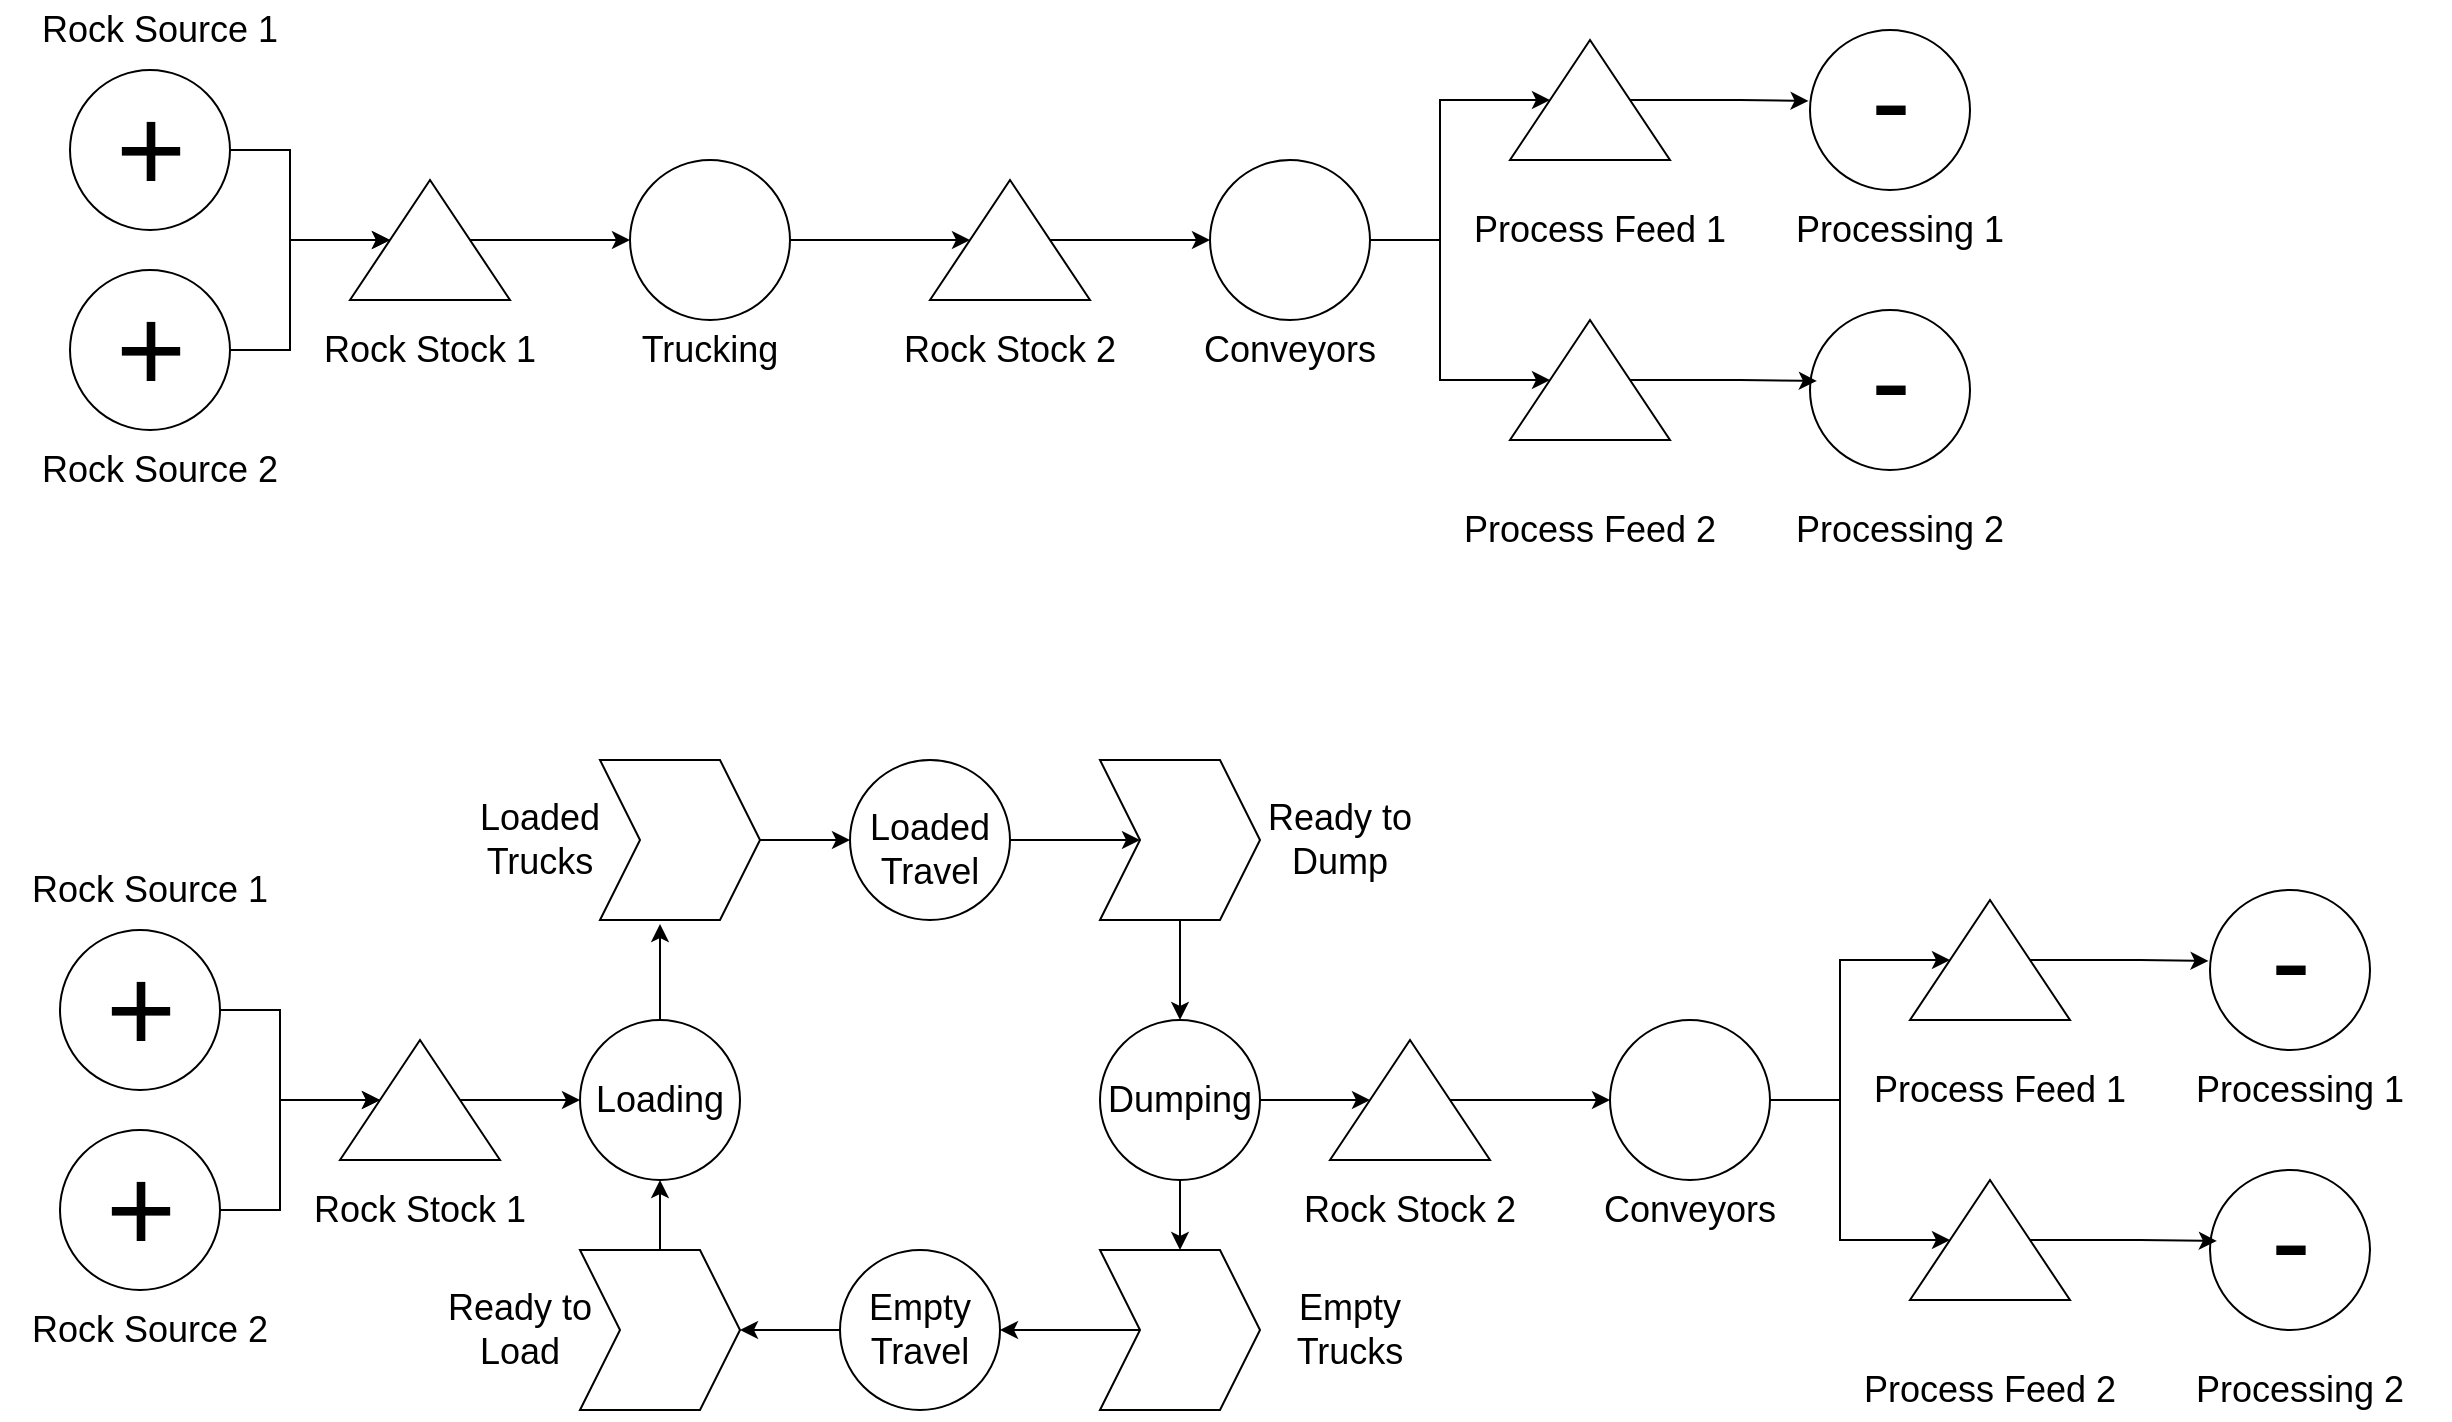 <mxfile version="27.0.9">
  <diagram name="Page-1" id="czpRlF34za2Z9M2I5BQQ">
    <mxGraphModel dx="1432" dy="925" grid="1" gridSize="10" guides="1" tooltips="1" connect="1" arrows="1" fold="1" page="1" pageScale="1" pageWidth="827" pageHeight="1169" math="0" shadow="0">
      <root>
        <mxCell id="0" />
        <mxCell id="1" parent="0" />
        <mxCell id="wbGZUkBWrHIJ9i4xwESn-22" style="edgeStyle=orthogonalEdgeStyle;rounded=0;orthogonalLoop=1;jettySize=auto;html=1;exitX=0.5;exitY=1;exitDx=0;exitDy=0;entryX=0;entryY=0.5;entryDx=0;entryDy=0;" edge="1" parent="1" source="wbGZUkBWrHIJ9i4xwESn-1" target="wbGZUkBWrHIJ9i4xwESn-4">
          <mxGeometry relative="1" as="geometry" />
        </mxCell>
        <mxCell id="wbGZUkBWrHIJ9i4xwESn-1" value="" style="triangle;whiteSpace=wrap;html=1;rotation=-90;" vertex="1" parent="1">
          <mxGeometry x="235" y="120" width="60" height="80" as="geometry" />
        </mxCell>
        <mxCell id="wbGZUkBWrHIJ9i4xwESn-3" value="" style="triangle;whiteSpace=wrap;html=1;rotation=-90;" vertex="1" parent="1">
          <mxGeometry x="815" y="50" width="60" height="80" as="geometry" />
        </mxCell>
        <mxCell id="wbGZUkBWrHIJ9i4xwESn-23" style="edgeStyle=orthogonalEdgeStyle;rounded=0;orthogonalLoop=1;jettySize=auto;html=1;exitX=1;exitY=0.5;exitDx=0;exitDy=0;" edge="1" parent="1" source="wbGZUkBWrHIJ9i4xwESn-4" target="wbGZUkBWrHIJ9i4xwESn-12">
          <mxGeometry relative="1" as="geometry" />
        </mxCell>
        <mxCell id="wbGZUkBWrHIJ9i4xwESn-4" value="" style="ellipse;whiteSpace=wrap;html=1;aspect=fixed;" vertex="1" parent="1">
          <mxGeometry x="365" y="120" width="80" height="80" as="geometry" />
        </mxCell>
        <mxCell id="wbGZUkBWrHIJ9i4xwESn-7" value="" style="group" vertex="1" connectable="0" parent="1">
          <mxGeometry x="85" y="70" width="80" height="90" as="geometry" />
        </mxCell>
        <mxCell id="wbGZUkBWrHIJ9i4xwESn-5" value="" style="ellipse;whiteSpace=wrap;html=1;aspect=fixed;" vertex="1" parent="wbGZUkBWrHIJ9i4xwESn-7">
          <mxGeometry y="5" width="80" height="80" as="geometry" />
        </mxCell>
        <mxCell id="wbGZUkBWrHIJ9i4xwESn-6" value="&lt;font style=&quot;font-size: 60px;&quot;&gt;+&lt;/font&gt;" style="text;html=1;align=center;verticalAlign=middle;resizable=0;points=[];autosize=1;strokeColor=none;fillColor=none;" vertex="1" parent="wbGZUkBWrHIJ9i4xwESn-7">
          <mxGeometry x="10" width="60" height="90" as="geometry" />
        </mxCell>
        <mxCell id="wbGZUkBWrHIJ9i4xwESn-8" value="" style="group" vertex="1" connectable="0" parent="1">
          <mxGeometry x="85" y="170" width="80" height="90" as="geometry" />
        </mxCell>
        <mxCell id="wbGZUkBWrHIJ9i4xwESn-9" value="" style="ellipse;whiteSpace=wrap;html=1;aspect=fixed;" vertex="1" parent="wbGZUkBWrHIJ9i4xwESn-8">
          <mxGeometry y="5" width="80" height="80" as="geometry" />
        </mxCell>
        <mxCell id="wbGZUkBWrHIJ9i4xwESn-10" value="&lt;font style=&quot;font-size: 60px;&quot;&gt;+&lt;/font&gt;" style="text;html=1;align=center;verticalAlign=middle;resizable=0;points=[];autosize=1;strokeColor=none;fillColor=none;" vertex="1" parent="wbGZUkBWrHIJ9i4xwESn-8">
          <mxGeometry x="10" width="60" height="90" as="geometry" />
        </mxCell>
        <mxCell id="wbGZUkBWrHIJ9i4xwESn-25" style="edgeStyle=orthogonalEdgeStyle;rounded=0;orthogonalLoop=1;jettySize=auto;html=1;exitX=1;exitY=0.5;exitDx=0;exitDy=0;entryX=0.5;entryY=0;entryDx=0;entryDy=0;" edge="1" parent="1" source="wbGZUkBWrHIJ9i4xwESn-11" target="wbGZUkBWrHIJ9i4xwESn-3">
          <mxGeometry relative="1" as="geometry" />
        </mxCell>
        <mxCell id="wbGZUkBWrHIJ9i4xwESn-26" style="edgeStyle=orthogonalEdgeStyle;rounded=0;orthogonalLoop=1;jettySize=auto;html=1;exitX=1;exitY=0.5;exitDx=0;exitDy=0;entryX=0.5;entryY=0;entryDx=0;entryDy=0;" edge="1" parent="1" source="wbGZUkBWrHIJ9i4xwESn-11" target="wbGZUkBWrHIJ9i4xwESn-13">
          <mxGeometry relative="1" as="geometry" />
        </mxCell>
        <mxCell id="wbGZUkBWrHIJ9i4xwESn-11" value="" style="ellipse;whiteSpace=wrap;html=1;aspect=fixed;" vertex="1" parent="1">
          <mxGeometry x="655" y="120" width="80" height="80" as="geometry" />
        </mxCell>
        <mxCell id="wbGZUkBWrHIJ9i4xwESn-24" style="edgeStyle=orthogonalEdgeStyle;rounded=0;orthogonalLoop=1;jettySize=auto;html=1;exitX=0.5;exitY=1;exitDx=0;exitDy=0;entryX=0;entryY=0.5;entryDx=0;entryDy=0;" edge="1" parent="1" source="wbGZUkBWrHIJ9i4xwESn-12" target="wbGZUkBWrHIJ9i4xwESn-11">
          <mxGeometry relative="1" as="geometry" />
        </mxCell>
        <mxCell id="wbGZUkBWrHIJ9i4xwESn-12" value="" style="triangle;whiteSpace=wrap;html=1;rotation=-90;" vertex="1" parent="1">
          <mxGeometry x="525" y="120" width="60" height="80" as="geometry" />
        </mxCell>
        <mxCell id="wbGZUkBWrHIJ9i4xwESn-13" value="" style="triangle;whiteSpace=wrap;html=1;rotation=-90;" vertex="1" parent="1">
          <mxGeometry x="815" y="190" width="60" height="80" as="geometry" />
        </mxCell>
        <mxCell id="wbGZUkBWrHIJ9i4xwESn-14" value="" style="group" vertex="1" connectable="0" parent="1">
          <mxGeometry x="955" y="50" width="80" height="90" as="geometry" />
        </mxCell>
        <mxCell id="wbGZUkBWrHIJ9i4xwESn-15" value="" style="ellipse;whiteSpace=wrap;html=1;aspect=fixed;" vertex="1" parent="wbGZUkBWrHIJ9i4xwESn-14">
          <mxGeometry y="5" width="80" height="80" as="geometry" />
        </mxCell>
        <mxCell id="wbGZUkBWrHIJ9i4xwESn-16" value="&lt;font style=&quot;font-size: 60px;&quot;&gt;-&lt;/font&gt;" style="text;html=1;align=center;verticalAlign=middle;resizable=0;points=[];autosize=1;strokeColor=none;fillColor=none;" vertex="1" parent="wbGZUkBWrHIJ9i4xwESn-14">
          <mxGeometry x="20" y="-5" width="40" height="90" as="geometry" />
        </mxCell>
        <mxCell id="wbGZUkBWrHIJ9i4xwESn-17" value="" style="group" vertex="1" connectable="0" parent="1">
          <mxGeometry x="955" y="190" width="80" height="90" as="geometry" />
        </mxCell>
        <mxCell id="wbGZUkBWrHIJ9i4xwESn-18" value="" style="ellipse;whiteSpace=wrap;html=1;aspect=fixed;" vertex="1" parent="wbGZUkBWrHIJ9i4xwESn-17">
          <mxGeometry y="5" width="80" height="80" as="geometry" />
        </mxCell>
        <mxCell id="wbGZUkBWrHIJ9i4xwESn-19" value="&lt;font style=&quot;font-size: 60px;&quot;&gt;-&lt;/font&gt;" style="text;html=1;align=center;verticalAlign=middle;resizable=0;points=[];autosize=1;strokeColor=none;fillColor=none;" vertex="1" parent="wbGZUkBWrHIJ9i4xwESn-17">
          <mxGeometry x="20" y="-5" width="40" height="90" as="geometry" />
        </mxCell>
        <mxCell id="wbGZUkBWrHIJ9i4xwESn-20" style="edgeStyle=orthogonalEdgeStyle;rounded=0;orthogonalLoop=1;jettySize=auto;html=1;entryX=0.5;entryY=0;entryDx=0;entryDy=0;exitX=1;exitY=0.5;exitDx=0;exitDy=0;" edge="1" parent="1" source="wbGZUkBWrHIJ9i4xwESn-5" target="wbGZUkBWrHIJ9i4xwESn-1">
          <mxGeometry relative="1" as="geometry" />
        </mxCell>
        <mxCell id="wbGZUkBWrHIJ9i4xwESn-21" style="edgeStyle=orthogonalEdgeStyle;rounded=0;orthogonalLoop=1;jettySize=auto;html=1;exitX=1;exitY=0.5;exitDx=0;exitDy=0;entryX=0.5;entryY=0;entryDx=0;entryDy=0;" edge="1" parent="1" source="wbGZUkBWrHIJ9i4xwESn-9" target="wbGZUkBWrHIJ9i4xwESn-1">
          <mxGeometry relative="1" as="geometry">
            <mxPoint x="195" y="180.0" as="targetPoint" />
          </mxGeometry>
        </mxCell>
        <mxCell id="wbGZUkBWrHIJ9i4xwESn-27" style="edgeStyle=orthogonalEdgeStyle;rounded=0;orthogonalLoop=1;jettySize=auto;html=1;exitX=0.5;exitY=1;exitDx=0;exitDy=0;entryX=0.043;entryY=0.443;entryDx=0;entryDy=0;entryPerimeter=0;" edge="1" parent="1" source="wbGZUkBWrHIJ9i4xwESn-13" target="wbGZUkBWrHIJ9i4xwESn-18">
          <mxGeometry relative="1" as="geometry" />
        </mxCell>
        <mxCell id="wbGZUkBWrHIJ9i4xwESn-28" style="edgeStyle=orthogonalEdgeStyle;rounded=0;orthogonalLoop=1;jettySize=auto;html=1;exitX=0.5;exitY=1;exitDx=0;exitDy=0;entryX=-0.009;entryY=0.443;entryDx=0;entryDy=0;entryPerimeter=0;" edge="1" parent="1" source="wbGZUkBWrHIJ9i4xwESn-3" target="wbGZUkBWrHIJ9i4xwESn-15">
          <mxGeometry relative="1" as="geometry" />
        </mxCell>
        <mxCell id="wbGZUkBWrHIJ9i4xwESn-29" value="&lt;font style=&quot;font-size: 18px;&quot;&gt;Rock Source 1&lt;/font&gt;" style="text;html=1;align=center;verticalAlign=middle;whiteSpace=wrap;rounded=0;" vertex="1" parent="1">
          <mxGeometry x="55" y="40" width="150" height="30" as="geometry" />
        </mxCell>
        <mxCell id="wbGZUkBWrHIJ9i4xwESn-30" value="&lt;font style=&quot;font-size: 18px;&quot;&gt;Rock Source 2&lt;/font&gt;" style="text;html=1;align=center;verticalAlign=middle;whiteSpace=wrap;rounded=0;" vertex="1" parent="1">
          <mxGeometry x="55" y="260" width="150" height="30" as="geometry" />
        </mxCell>
        <mxCell id="wbGZUkBWrHIJ9i4xwESn-31" value="&lt;font style=&quot;font-size: 18px;&quot;&gt;Rock Stock 1&lt;/font&gt;" style="text;html=1;align=center;verticalAlign=middle;whiteSpace=wrap;rounded=0;" vertex="1" parent="1">
          <mxGeometry x="190" y="200" width="150" height="30" as="geometry" />
        </mxCell>
        <mxCell id="wbGZUkBWrHIJ9i4xwESn-32" value="&lt;font style=&quot;font-size: 18px;&quot;&gt;Trucking&lt;/font&gt;" style="text;html=1;align=center;verticalAlign=middle;whiteSpace=wrap;rounded=0;" vertex="1" parent="1">
          <mxGeometry x="330" y="200" width="150" height="30" as="geometry" />
        </mxCell>
        <mxCell id="wbGZUkBWrHIJ9i4xwESn-33" value="&lt;font style=&quot;font-size: 18px;&quot;&gt;Rock Stock 2&lt;/font&gt;" style="text;html=1;align=center;verticalAlign=middle;whiteSpace=wrap;rounded=0;" vertex="1" parent="1">
          <mxGeometry x="480" y="200" width="150" height="30" as="geometry" />
        </mxCell>
        <mxCell id="wbGZUkBWrHIJ9i4xwESn-34" value="&lt;font style=&quot;font-size: 18px;&quot;&gt;Conveyors&lt;/font&gt;" style="text;html=1;align=center;verticalAlign=middle;whiteSpace=wrap;rounded=0;" vertex="1" parent="1">
          <mxGeometry x="620" y="200" width="150" height="30" as="geometry" />
        </mxCell>
        <mxCell id="wbGZUkBWrHIJ9i4xwESn-35" value="&lt;font style=&quot;font-size: 18px;&quot;&gt;Processing 1&lt;/font&gt;" style="text;html=1;align=center;verticalAlign=middle;whiteSpace=wrap;rounded=0;" vertex="1" parent="1">
          <mxGeometry x="925" y="140" width="150" height="30" as="geometry" />
        </mxCell>
        <mxCell id="wbGZUkBWrHIJ9i4xwESn-36" value="&lt;font style=&quot;font-size: 18px;&quot;&gt;Processing 2&lt;/font&gt;" style="text;html=1;align=center;verticalAlign=middle;whiteSpace=wrap;rounded=0;" vertex="1" parent="1">
          <mxGeometry x="925" y="290" width="150" height="30" as="geometry" />
        </mxCell>
        <mxCell id="wbGZUkBWrHIJ9i4xwESn-37" value="&lt;font style=&quot;font-size: 18px;&quot;&gt;Process Feed 1&lt;/font&gt;" style="text;html=1;align=center;verticalAlign=middle;whiteSpace=wrap;rounded=0;" vertex="1" parent="1">
          <mxGeometry x="775" y="140" width="150" height="30" as="geometry" />
        </mxCell>
        <mxCell id="wbGZUkBWrHIJ9i4xwESn-38" value="&lt;font style=&quot;font-size: 18px;&quot;&gt;Process Feed 2&lt;/font&gt;" style="text;html=1;align=center;verticalAlign=middle;whiteSpace=wrap;rounded=0;" vertex="1" parent="1">
          <mxGeometry x="770" y="290" width="150" height="30" as="geometry" />
        </mxCell>
        <mxCell id="wbGZUkBWrHIJ9i4xwESn-85" style="edgeStyle=orthogonalEdgeStyle;rounded=0;orthogonalLoop=1;jettySize=auto;html=1;exitX=0.5;exitY=1;exitDx=0;exitDy=0;entryX=0;entryY=0.5;entryDx=0;entryDy=0;" edge="1" parent="1" source="wbGZUkBWrHIJ9i4xwESn-40" target="wbGZUkBWrHIJ9i4xwESn-77">
          <mxGeometry relative="1" as="geometry" />
        </mxCell>
        <mxCell id="wbGZUkBWrHIJ9i4xwESn-40" value="" style="triangle;whiteSpace=wrap;html=1;rotation=-90;" vertex="1" parent="1">
          <mxGeometry x="230" y="550" width="60" height="80" as="geometry" />
        </mxCell>
        <mxCell id="wbGZUkBWrHIJ9i4xwESn-41" value="" style="triangle;whiteSpace=wrap;html=1;rotation=-90;" vertex="1" parent="1">
          <mxGeometry x="1015" y="480" width="60" height="80" as="geometry" />
        </mxCell>
        <mxCell id="wbGZUkBWrHIJ9i4xwESn-44" value="" style="group" vertex="1" connectable="0" parent="1">
          <mxGeometry x="80" y="500" width="80" height="90" as="geometry" />
        </mxCell>
        <mxCell id="wbGZUkBWrHIJ9i4xwESn-45" value="" style="ellipse;whiteSpace=wrap;html=1;aspect=fixed;" vertex="1" parent="wbGZUkBWrHIJ9i4xwESn-44">
          <mxGeometry y="5" width="80" height="80" as="geometry" />
        </mxCell>
        <mxCell id="wbGZUkBWrHIJ9i4xwESn-46" value="&lt;font style=&quot;font-size: 60px;&quot;&gt;+&lt;/font&gt;" style="text;html=1;align=center;verticalAlign=middle;resizable=0;points=[];autosize=1;strokeColor=none;fillColor=none;" vertex="1" parent="wbGZUkBWrHIJ9i4xwESn-44">
          <mxGeometry x="10" width="60" height="90" as="geometry" />
        </mxCell>
        <mxCell id="wbGZUkBWrHIJ9i4xwESn-47" value="" style="group" vertex="1" connectable="0" parent="1">
          <mxGeometry x="80" y="600" width="80" height="90" as="geometry" />
        </mxCell>
        <mxCell id="wbGZUkBWrHIJ9i4xwESn-48" value="" style="ellipse;whiteSpace=wrap;html=1;aspect=fixed;" vertex="1" parent="wbGZUkBWrHIJ9i4xwESn-47">
          <mxGeometry y="5" width="80" height="80" as="geometry" />
        </mxCell>
        <mxCell id="wbGZUkBWrHIJ9i4xwESn-49" value="&lt;font style=&quot;font-size: 60px;&quot;&gt;+&lt;/font&gt;" style="text;html=1;align=center;verticalAlign=middle;resizable=0;points=[];autosize=1;strokeColor=none;fillColor=none;" vertex="1" parent="wbGZUkBWrHIJ9i4xwESn-47">
          <mxGeometry x="10" width="60" height="90" as="geometry" />
        </mxCell>
        <mxCell id="wbGZUkBWrHIJ9i4xwESn-50" style="edgeStyle=orthogonalEdgeStyle;rounded=0;orthogonalLoop=1;jettySize=auto;html=1;exitX=1;exitY=0.5;exitDx=0;exitDy=0;entryX=0.5;entryY=0;entryDx=0;entryDy=0;" edge="1" parent="1" source="wbGZUkBWrHIJ9i4xwESn-52" target="wbGZUkBWrHIJ9i4xwESn-41">
          <mxGeometry relative="1" as="geometry" />
        </mxCell>
        <mxCell id="wbGZUkBWrHIJ9i4xwESn-51" style="edgeStyle=orthogonalEdgeStyle;rounded=0;orthogonalLoop=1;jettySize=auto;html=1;exitX=1;exitY=0.5;exitDx=0;exitDy=0;entryX=0.5;entryY=0;entryDx=0;entryDy=0;" edge="1" parent="1" source="wbGZUkBWrHIJ9i4xwESn-52" target="wbGZUkBWrHIJ9i4xwESn-55">
          <mxGeometry relative="1" as="geometry" />
        </mxCell>
        <mxCell id="wbGZUkBWrHIJ9i4xwESn-52" value="" style="ellipse;whiteSpace=wrap;html=1;aspect=fixed;" vertex="1" parent="1">
          <mxGeometry x="855" y="550" width="80" height="80" as="geometry" />
        </mxCell>
        <mxCell id="wbGZUkBWrHIJ9i4xwESn-53" style="edgeStyle=orthogonalEdgeStyle;rounded=0;orthogonalLoop=1;jettySize=auto;html=1;exitX=0.5;exitY=1;exitDx=0;exitDy=0;entryX=0;entryY=0.5;entryDx=0;entryDy=0;" edge="1" parent="1" source="wbGZUkBWrHIJ9i4xwESn-54" target="wbGZUkBWrHIJ9i4xwESn-52">
          <mxGeometry relative="1" as="geometry" />
        </mxCell>
        <mxCell id="wbGZUkBWrHIJ9i4xwESn-54" value="" style="triangle;whiteSpace=wrap;html=1;rotation=-90;" vertex="1" parent="1">
          <mxGeometry x="725" y="550" width="60" height="80" as="geometry" />
        </mxCell>
        <mxCell id="wbGZUkBWrHIJ9i4xwESn-55" value="" style="triangle;whiteSpace=wrap;html=1;rotation=-90;" vertex="1" parent="1">
          <mxGeometry x="1015" y="620" width="60" height="80" as="geometry" />
        </mxCell>
        <mxCell id="wbGZUkBWrHIJ9i4xwESn-56" value="" style="group" vertex="1" connectable="0" parent="1">
          <mxGeometry x="1155" y="480" width="80" height="90" as="geometry" />
        </mxCell>
        <mxCell id="wbGZUkBWrHIJ9i4xwESn-57" value="" style="ellipse;whiteSpace=wrap;html=1;aspect=fixed;" vertex="1" parent="wbGZUkBWrHIJ9i4xwESn-56">
          <mxGeometry y="5" width="80" height="80" as="geometry" />
        </mxCell>
        <mxCell id="wbGZUkBWrHIJ9i4xwESn-58" value="&lt;font style=&quot;font-size: 60px;&quot;&gt;-&lt;/font&gt;" style="text;html=1;align=center;verticalAlign=middle;resizable=0;points=[];autosize=1;strokeColor=none;fillColor=none;" vertex="1" parent="wbGZUkBWrHIJ9i4xwESn-56">
          <mxGeometry x="20" y="-5" width="40" height="90" as="geometry" />
        </mxCell>
        <mxCell id="wbGZUkBWrHIJ9i4xwESn-59" value="" style="group" vertex="1" connectable="0" parent="1">
          <mxGeometry x="1155" y="620" width="80" height="90" as="geometry" />
        </mxCell>
        <mxCell id="wbGZUkBWrHIJ9i4xwESn-60" value="" style="ellipse;whiteSpace=wrap;html=1;aspect=fixed;" vertex="1" parent="wbGZUkBWrHIJ9i4xwESn-59">
          <mxGeometry y="5" width="80" height="80" as="geometry" />
        </mxCell>
        <mxCell id="wbGZUkBWrHIJ9i4xwESn-61" value="&lt;font style=&quot;font-size: 60px;&quot;&gt;-&lt;/font&gt;" style="text;html=1;align=center;verticalAlign=middle;resizable=0;points=[];autosize=1;strokeColor=none;fillColor=none;" vertex="1" parent="wbGZUkBWrHIJ9i4xwESn-59">
          <mxGeometry x="20" y="-5" width="40" height="90" as="geometry" />
        </mxCell>
        <mxCell id="wbGZUkBWrHIJ9i4xwESn-62" style="edgeStyle=orthogonalEdgeStyle;rounded=0;orthogonalLoop=1;jettySize=auto;html=1;entryX=0.5;entryY=0;entryDx=0;entryDy=0;exitX=1;exitY=0.5;exitDx=0;exitDy=0;" edge="1" parent="1" source="wbGZUkBWrHIJ9i4xwESn-45" target="wbGZUkBWrHIJ9i4xwESn-40">
          <mxGeometry relative="1" as="geometry" />
        </mxCell>
        <mxCell id="wbGZUkBWrHIJ9i4xwESn-63" style="edgeStyle=orthogonalEdgeStyle;rounded=0;orthogonalLoop=1;jettySize=auto;html=1;exitX=1;exitY=0.5;exitDx=0;exitDy=0;entryX=0.5;entryY=0;entryDx=0;entryDy=0;" edge="1" parent="1" source="wbGZUkBWrHIJ9i4xwESn-48" target="wbGZUkBWrHIJ9i4xwESn-40">
          <mxGeometry relative="1" as="geometry">
            <mxPoint x="190" y="610.0" as="targetPoint" />
          </mxGeometry>
        </mxCell>
        <mxCell id="wbGZUkBWrHIJ9i4xwESn-64" style="edgeStyle=orthogonalEdgeStyle;rounded=0;orthogonalLoop=1;jettySize=auto;html=1;exitX=0.5;exitY=1;exitDx=0;exitDy=0;entryX=0.043;entryY=0.443;entryDx=0;entryDy=0;entryPerimeter=0;" edge="1" parent="1" source="wbGZUkBWrHIJ9i4xwESn-55" target="wbGZUkBWrHIJ9i4xwESn-60">
          <mxGeometry relative="1" as="geometry" />
        </mxCell>
        <mxCell id="wbGZUkBWrHIJ9i4xwESn-65" style="edgeStyle=orthogonalEdgeStyle;rounded=0;orthogonalLoop=1;jettySize=auto;html=1;exitX=0.5;exitY=1;exitDx=0;exitDy=0;entryX=-0.009;entryY=0.443;entryDx=0;entryDy=0;entryPerimeter=0;" edge="1" parent="1" source="wbGZUkBWrHIJ9i4xwESn-41" target="wbGZUkBWrHIJ9i4xwESn-57">
          <mxGeometry relative="1" as="geometry" />
        </mxCell>
        <mxCell id="wbGZUkBWrHIJ9i4xwESn-66" value="&lt;font style=&quot;font-size: 18px;&quot;&gt;Rock Source 1&lt;/font&gt;" style="text;html=1;align=center;verticalAlign=middle;whiteSpace=wrap;rounded=0;" vertex="1" parent="1">
          <mxGeometry x="50" y="470" width="150" height="30" as="geometry" />
        </mxCell>
        <mxCell id="wbGZUkBWrHIJ9i4xwESn-67" value="&lt;font style=&quot;font-size: 18px;&quot;&gt;Rock Source 2&lt;/font&gt;" style="text;html=1;align=center;verticalAlign=middle;whiteSpace=wrap;rounded=0;" vertex="1" parent="1">
          <mxGeometry x="50" y="690" width="150" height="30" as="geometry" />
        </mxCell>
        <mxCell id="wbGZUkBWrHIJ9i4xwESn-68" value="&lt;font style=&quot;font-size: 18px;&quot;&gt;Rock Stock 1&lt;/font&gt;" style="text;html=1;align=center;verticalAlign=middle;whiteSpace=wrap;rounded=0;" vertex="1" parent="1">
          <mxGeometry x="185" y="630" width="150" height="30" as="geometry" />
        </mxCell>
        <mxCell id="wbGZUkBWrHIJ9i4xwESn-70" value="&lt;font style=&quot;font-size: 18px;&quot;&gt;Rock Stock 2&lt;/font&gt;" style="text;html=1;align=center;verticalAlign=middle;whiteSpace=wrap;rounded=0;" vertex="1" parent="1">
          <mxGeometry x="680" y="630" width="150" height="30" as="geometry" />
        </mxCell>
        <mxCell id="wbGZUkBWrHIJ9i4xwESn-71" value="&lt;font style=&quot;font-size: 18px;&quot;&gt;Conveyors&lt;/font&gt;" style="text;html=1;align=center;verticalAlign=middle;whiteSpace=wrap;rounded=0;" vertex="1" parent="1">
          <mxGeometry x="820" y="630" width="150" height="30" as="geometry" />
        </mxCell>
        <mxCell id="wbGZUkBWrHIJ9i4xwESn-72" value="&lt;font style=&quot;font-size: 18px;&quot;&gt;Processing 1&lt;/font&gt;" style="text;html=1;align=center;verticalAlign=middle;whiteSpace=wrap;rounded=0;" vertex="1" parent="1">
          <mxGeometry x="1125" y="570" width="150" height="30" as="geometry" />
        </mxCell>
        <mxCell id="wbGZUkBWrHIJ9i4xwESn-73" value="&lt;font style=&quot;font-size: 18px;&quot;&gt;Processing 2&lt;/font&gt;" style="text;html=1;align=center;verticalAlign=middle;whiteSpace=wrap;rounded=0;" vertex="1" parent="1">
          <mxGeometry x="1125" y="720" width="150" height="30" as="geometry" />
        </mxCell>
        <mxCell id="wbGZUkBWrHIJ9i4xwESn-74" value="&lt;font style=&quot;font-size: 18px;&quot;&gt;Process Feed 1&lt;/font&gt;" style="text;html=1;align=center;verticalAlign=middle;whiteSpace=wrap;rounded=0;" vertex="1" parent="1">
          <mxGeometry x="975" y="570" width="150" height="30" as="geometry" />
        </mxCell>
        <mxCell id="wbGZUkBWrHIJ9i4xwESn-75" value="&lt;font style=&quot;font-size: 18px;&quot;&gt;Process Feed 2&lt;/font&gt;" style="text;html=1;align=center;verticalAlign=middle;whiteSpace=wrap;rounded=0;" vertex="1" parent="1">
          <mxGeometry x="970" y="720" width="150" height="30" as="geometry" />
        </mxCell>
        <mxCell id="wbGZUkBWrHIJ9i4xwESn-77" value="" style="ellipse;whiteSpace=wrap;html=1;aspect=fixed;" vertex="1" parent="1">
          <mxGeometry x="340" y="550" width="80" height="80" as="geometry" />
        </mxCell>
        <mxCell id="wbGZUkBWrHIJ9i4xwESn-90" style="edgeStyle=orthogonalEdgeStyle;rounded=0;orthogonalLoop=1;jettySize=auto;html=1;exitX=0.5;exitY=1;exitDx=0;exitDy=0;entryX=0.5;entryY=0;entryDx=0;entryDy=0;" edge="1" parent="1" source="wbGZUkBWrHIJ9i4xwESn-78" target="wbGZUkBWrHIJ9i4xwESn-84">
          <mxGeometry relative="1" as="geometry" />
        </mxCell>
        <mxCell id="wbGZUkBWrHIJ9i4xwESn-97" style="edgeStyle=orthogonalEdgeStyle;rounded=0;orthogonalLoop=1;jettySize=auto;html=1;exitX=1;exitY=0.5;exitDx=0;exitDy=0;" edge="1" parent="1" source="wbGZUkBWrHIJ9i4xwESn-78" target="wbGZUkBWrHIJ9i4xwESn-54">
          <mxGeometry relative="1" as="geometry" />
        </mxCell>
        <mxCell id="wbGZUkBWrHIJ9i4xwESn-78" value="" style="ellipse;whiteSpace=wrap;html=1;aspect=fixed;" vertex="1" parent="1">
          <mxGeometry x="600" y="550" width="80" height="80" as="geometry" />
        </mxCell>
        <mxCell id="wbGZUkBWrHIJ9i4xwESn-88" style="edgeStyle=orthogonalEdgeStyle;rounded=0;orthogonalLoop=1;jettySize=auto;html=1;exitX=1;exitY=0.5;exitDx=0;exitDy=0;entryX=0;entryY=0.5;entryDx=0;entryDy=0;" edge="1" parent="1" source="wbGZUkBWrHIJ9i4xwESn-79" target="wbGZUkBWrHIJ9i4xwESn-82">
          <mxGeometry relative="1" as="geometry" />
        </mxCell>
        <mxCell id="wbGZUkBWrHIJ9i4xwESn-79" value="" style="ellipse;whiteSpace=wrap;html=1;aspect=fixed;" vertex="1" parent="1">
          <mxGeometry x="475" y="420" width="80" height="80" as="geometry" />
        </mxCell>
        <mxCell id="wbGZUkBWrHIJ9i4xwESn-92" style="edgeStyle=orthogonalEdgeStyle;rounded=0;orthogonalLoop=1;jettySize=auto;html=1;exitX=0;exitY=0.5;exitDx=0;exitDy=0;entryX=1;entryY=0.5;entryDx=0;entryDy=0;" edge="1" parent="1" source="wbGZUkBWrHIJ9i4xwESn-80" target="wbGZUkBWrHIJ9i4xwESn-83">
          <mxGeometry relative="1" as="geometry" />
        </mxCell>
        <mxCell id="wbGZUkBWrHIJ9i4xwESn-80" value="" style="ellipse;whiteSpace=wrap;html=1;aspect=fixed;" vertex="1" parent="1">
          <mxGeometry x="470" y="665" width="80" height="80" as="geometry" />
        </mxCell>
        <mxCell id="wbGZUkBWrHIJ9i4xwESn-87" style="edgeStyle=orthogonalEdgeStyle;rounded=0;orthogonalLoop=1;jettySize=auto;html=1;exitX=1;exitY=0.5;exitDx=0;exitDy=0;entryX=0;entryY=0.5;entryDx=0;entryDy=0;" edge="1" parent="1" source="wbGZUkBWrHIJ9i4xwESn-81" target="wbGZUkBWrHIJ9i4xwESn-79">
          <mxGeometry relative="1" as="geometry" />
        </mxCell>
        <mxCell id="wbGZUkBWrHIJ9i4xwESn-81" value="" style="shape=step;perimeter=stepPerimeter;whiteSpace=wrap;html=1;fixedSize=1;" vertex="1" parent="1">
          <mxGeometry x="350" y="420" width="80" height="80" as="geometry" />
        </mxCell>
        <mxCell id="wbGZUkBWrHIJ9i4xwESn-89" style="edgeStyle=orthogonalEdgeStyle;rounded=0;orthogonalLoop=1;jettySize=auto;html=1;exitX=0.5;exitY=1;exitDx=0;exitDy=0;entryX=0.5;entryY=0;entryDx=0;entryDy=0;" edge="1" parent="1" source="wbGZUkBWrHIJ9i4xwESn-82" target="wbGZUkBWrHIJ9i4xwESn-78">
          <mxGeometry relative="1" as="geometry" />
        </mxCell>
        <mxCell id="wbGZUkBWrHIJ9i4xwESn-82" value="" style="shape=step;perimeter=stepPerimeter;whiteSpace=wrap;html=1;fixedSize=1;" vertex="1" parent="1">
          <mxGeometry x="600" y="420" width="80" height="80" as="geometry" />
        </mxCell>
        <mxCell id="wbGZUkBWrHIJ9i4xwESn-96" style="edgeStyle=orthogonalEdgeStyle;rounded=0;orthogonalLoop=1;jettySize=auto;html=1;exitX=0.5;exitY=0;exitDx=0;exitDy=0;entryX=0.5;entryY=1;entryDx=0;entryDy=0;" edge="1" parent="1" source="wbGZUkBWrHIJ9i4xwESn-83" target="wbGZUkBWrHIJ9i4xwESn-77">
          <mxGeometry relative="1" as="geometry" />
        </mxCell>
        <mxCell id="wbGZUkBWrHIJ9i4xwESn-83" value="" style="shape=step;perimeter=stepPerimeter;whiteSpace=wrap;html=1;fixedSize=1;" vertex="1" parent="1">
          <mxGeometry x="340" y="665" width="80" height="80" as="geometry" />
        </mxCell>
        <mxCell id="wbGZUkBWrHIJ9i4xwESn-91" style="edgeStyle=orthogonalEdgeStyle;rounded=0;orthogonalLoop=1;jettySize=auto;html=1;exitX=0;exitY=0.5;exitDx=0;exitDy=0;entryX=1;entryY=0.5;entryDx=0;entryDy=0;" edge="1" parent="1" source="wbGZUkBWrHIJ9i4xwESn-84" target="wbGZUkBWrHIJ9i4xwESn-80">
          <mxGeometry relative="1" as="geometry" />
        </mxCell>
        <mxCell id="wbGZUkBWrHIJ9i4xwESn-84" value="" style="shape=step;perimeter=stepPerimeter;whiteSpace=wrap;html=1;fixedSize=1;" vertex="1" parent="1">
          <mxGeometry x="600" y="665" width="80" height="80" as="geometry" />
        </mxCell>
        <mxCell id="wbGZUkBWrHIJ9i4xwESn-86" style="edgeStyle=orthogonalEdgeStyle;rounded=0;orthogonalLoop=1;jettySize=auto;html=1;exitX=0.5;exitY=0;exitDx=0;exitDy=0;" edge="1" parent="1" source="wbGZUkBWrHIJ9i4xwESn-77">
          <mxGeometry relative="1" as="geometry">
            <mxPoint x="380" y="502" as="targetPoint" />
          </mxGeometry>
        </mxCell>
        <mxCell id="wbGZUkBWrHIJ9i4xwESn-98" value="&lt;font style=&quot;font-size: 18px;&quot;&gt;Loading&lt;/font&gt;" style="text;html=1;align=center;verticalAlign=middle;whiteSpace=wrap;rounded=0;" vertex="1" parent="1">
          <mxGeometry x="340" y="575" width="80" height="30" as="geometry" />
        </mxCell>
        <mxCell id="wbGZUkBWrHIJ9i4xwESn-99" value="&lt;font style=&quot;font-size: 18px;&quot;&gt;Dumping&lt;/font&gt;" style="text;html=1;align=center;verticalAlign=middle;whiteSpace=wrap;rounded=0;" vertex="1" parent="1">
          <mxGeometry x="600" y="575" width="80" height="30" as="geometry" />
        </mxCell>
        <mxCell id="wbGZUkBWrHIJ9i4xwESn-100" value="&lt;div&gt;&lt;font style=&quot;font-size: 18px;&quot;&gt;Loaded&lt;/font&gt;&lt;/div&gt;&lt;font style=&quot;font-size: 18px;&quot;&gt;Travel&lt;/font&gt;" style="text;html=1;align=center;verticalAlign=middle;whiteSpace=wrap;rounded=0;" vertex="1" parent="1">
          <mxGeometry x="475" y="450" width="80" height="30" as="geometry" />
        </mxCell>
        <mxCell id="wbGZUkBWrHIJ9i4xwESn-101" value="&lt;div&gt;&lt;span style=&quot;font-size: 18px;&quot;&gt;Empty Travel&lt;/span&gt;&lt;/div&gt;" style="text;html=1;align=center;verticalAlign=middle;whiteSpace=wrap;rounded=0;" vertex="1" parent="1">
          <mxGeometry x="470" y="690" width="80" height="30" as="geometry" />
        </mxCell>
        <mxCell id="wbGZUkBWrHIJ9i4xwESn-102" value="&lt;font style=&quot;font-size: 18px;&quot;&gt;Loaded Trucks&lt;/font&gt;" style="text;html=1;align=center;verticalAlign=middle;whiteSpace=wrap;rounded=0;" vertex="1" parent="1">
          <mxGeometry x="280" y="445" width="80" height="30" as="geometry" />
        </mxCell>
        <mxCell id="wbGZUkBWrHIJ9i4xwESn-104" value="&lt;font style=&quot;font-size: 18px;&quot;&gt;Ready to Dump&lt;/font&gt;" style="text;html=1;align=center;verticalAlign=middle;whiteSpace=wrap;rounded=0;" vertex="1" parent="1">
          <mxGeometry x="680" y="445" width="80" height="30" as="geometry" />
        </mxCell>
        <mxCell id="wbGZUkBWrHIJ9i4xwESn-105" value="&lt;font style=&quot;font-size: 18px;&quot;&gt;Empty Trucks&lt;/font&gt;" style="text;html=1;align=center;verticalAlign=middle;whiteSpace=wrap;rounded=0;" vertex="1" parent="1">
          <mxGeometry x="685" y="690" width="80" height="30" as="geometry" />
        </mxCell>
        <mxCell id="wbGZUkBWrHIJ9i4xwESn-106" value="&lt;font style=&quot;font-size: 18px;&quot;&gt;Ready to Load&lt;/font&gt;" style="text;html=1;align=center;verticalAlign=middle;whiteSpace=wrap;rounded=0;" vertex="1" parent="1">
          <mxGeometry x="270" y="690" width="80" height="30" as="geometry" />
        </mxCell>
      </root>
    </mxGraphModel>
  </diagram>
</mxfile>
